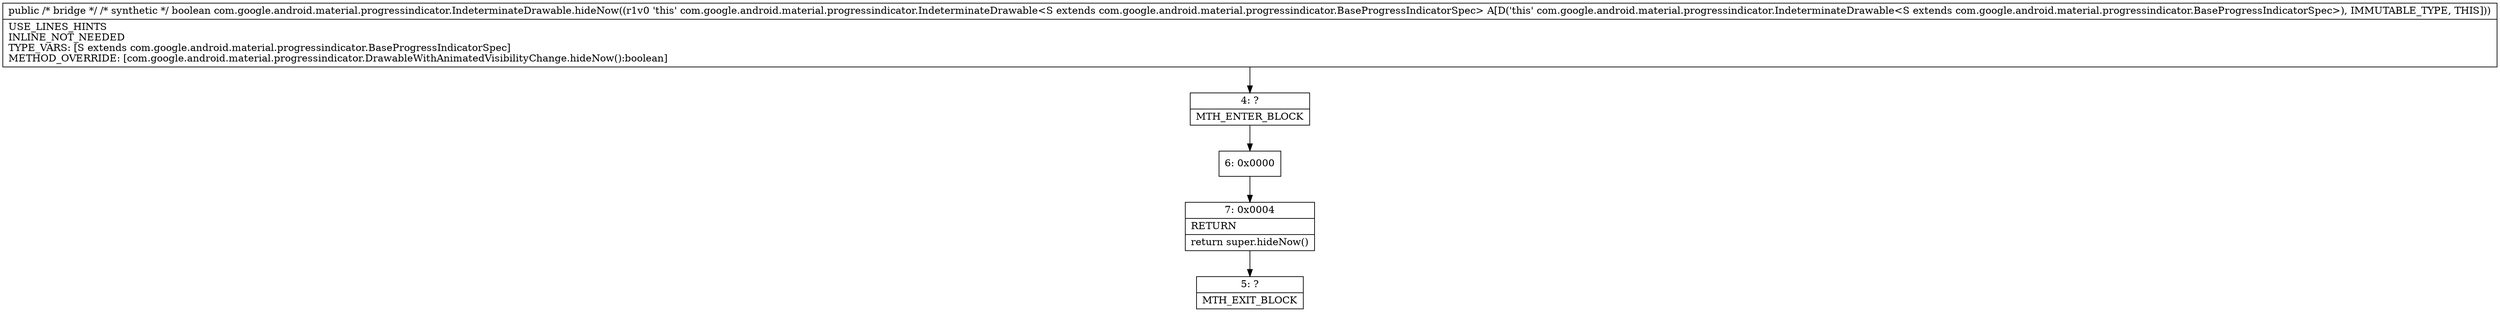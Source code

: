 digraph "CFG forcom.google.android.material.progressindicator.IndeterminateDrawable.hideNow()Z" {
Node_4 [shape=record,label="{4\:\ ?|MTH_ENTER_BLOCK\l}"];
Node_6 [shape=record,label="{6\:\ 0x0000}"];
Node_7 [shape=record,label="{7\:\ 0x0004|RETURN\l|return super.hideNow()\l}"];
Node_5 [shape=record,label="{5\:\ ?|MTH_EXIT_BLOCK\l}"];
MethodNode[shape=record,label="{public \/* bridge *\/ \/* synthetic *\/ boolean com.google.android.material.progressindicator.IndeterminateDrawable.hideNow((r1v0 'this' com.google.android.material.progressindicator.IndeterminateDrawable\<S extends com.google.android.material.progressindicator.BaseProgressIndicatorSpec\> A[D('this' com.google.android.material.progressindicator.IndeterminateDrawable\<S extends com.google.android.material.progressindicator.BaseProgressIndicatorSpec\>), IMMUTABLE_TYPE, THIS]))  | USE_LINES_HINTS\lINLINE_NOT_NEEDED\lTYPE_VARS: [S extends com.google.android.material.progressindicator.BaseProgressIndicatorSpec]\lMETHOD_OVERRIDE: [com.google.android.material.progressindicator.DrawableWithAnimatedVisibilityChange.hideNow():boolean]\l}"];
MethodNode -> Node_4;Node_4 -> Node_6;
Node_6 -> Node_7;
Node_7 -> Node_5;
}

